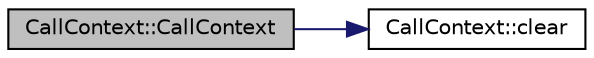 digraph "CallContext::CallContext"
{
 // LATEX_PDF_SIZE
  edge [fontname="Helvetica",fontsize="10",labelfontname="Helvetica",labelfontsize="10"];
  node [fontname="Helvetica",fontsize="10",shape=record];
  rankdir="LR";
  Node1 [label="CallContext::CallContext",height=0.2,width=0.4,color="black", fillcolor="grey75", style="filled", fontcolor="black",tooltip=" "];
  Node1 -> Node2 [color="midnightblue",fontsize="10",style="solid",fontname="Helvetica"];
  Node2 [label="CallContext::clear",height=0.2,width=0.4,color="black", fillcolor="white", style="filled",URL="$classCallContext.html#a7869d538aef25757711715bbd042ab62",tooltip=" "];
}
